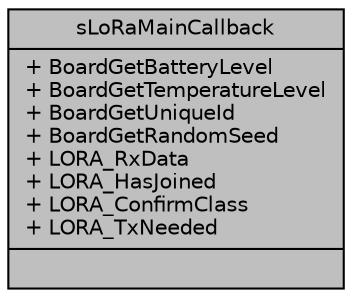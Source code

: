 digraph "sLoRaMainCallback"
{
  edge [fontname="Helvetica",fontsize="10",labelfontname="Helvetica",labelfontsize="10"];
  node [fontname="Helvetica",fontsize="10",shape=record];
  Node1 [label="{sLoRaMainCallback\n|+ BoardGetBatteryLevel\l+ BoardGetTemperatureLevel\l+ BoardGetUniqueId\l+ BoardGetRandomSeed\l+ LORA_RxData\l+ LORA_HasJoined\l+ LORA_ConfirmClass\l+ LORA_TxNeeded\l|}",height=0.2,width=0.4,color="black", fillcolor="grey75", style="filled", fontcolor="black"];
}
